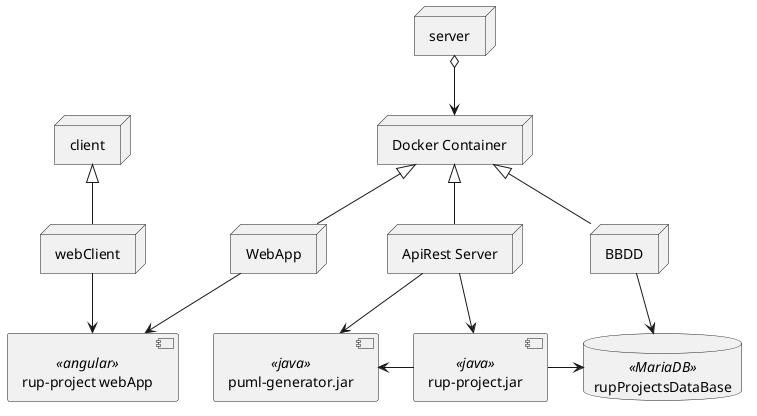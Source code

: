 @startuml

node client
node server
node docker as "Docker Container"

node webAppContainer as "WebApp"
node webServerContainer as "ApiRest Server"
node databaseContainer as "BBDD"

node webClient
client <|-- webClient

component webApp as "rup-project webApp" <<angular>>
component webServerApp as "rup-project.jar" <<java>>
component pumlGenerator as "puml-generator.jar" <<java>>
database rupProjectsDataBase as "rupProjectsDataBase" <<MariaDB>>

server o--> docker
webClient --> webApp

docker <|-- webAppContainer
docker <|-- webServerContainer
docker <|-- databaseContainer

webAppContainer --> webApp
webServerContainer --> webServerApp
webServerContainer --> pumlGenerator
webServerApp -left-> pumlGenerator
databaseContainer --> rupProjectsDataBase
webServerApp -right-> rupProjectsDataBase



@enduml
